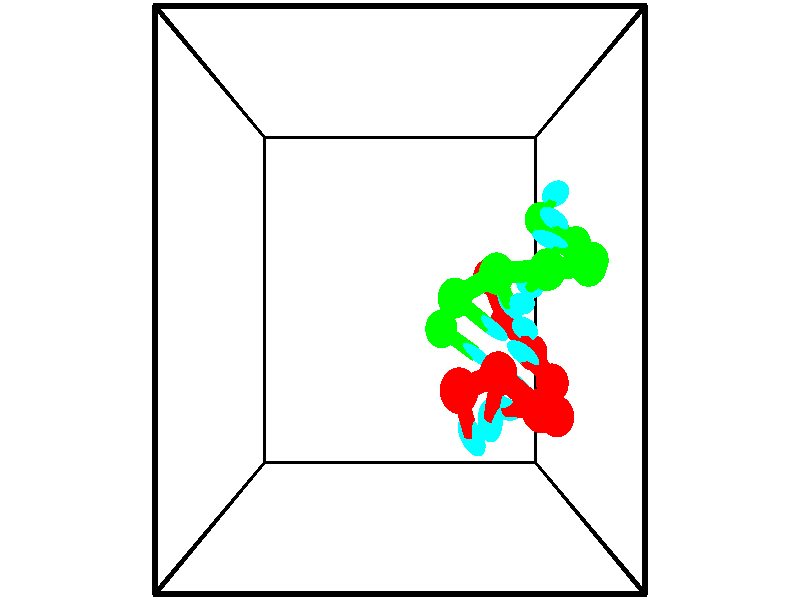 // switches for output
#declare DRAW_BASES = 1; // possible values are 0, 1; only relevant for DNA ribbons
#declare DRAW_BASES_TYPE = 3; // possible values are 1, 2, 3; only relevant for DNA ribbons
#declare DRAW_FOG = 0; // set to 1 to enable fog

#include "colors.inc"

#include "transforms.inc"
background { rgb <1, 1, 1>}

#default {
   normal{
       ripples 0.25
       frequency 0.20
       turbulence 0.2
       lambda 5
   }
	finish {
		phong 0.1
		phong_size 40.
	}
}

// original window dimensions: 1024x640


// camera settings

camera {
	sky <-0, 1, 0>
	up <-0, 1, 0>
	right 1.6 * <1, 0, 0>
	location <2.5, 2.5, 11.1562>
	look_at <2.5, 2.5, 2.5>
	direction <0, 0, -8.6562>
	angle 67.0682
}


# declare cpy_camera_pos = <2.5, 2.5, 11.1562>;
# if (DRAW_FOG = 1)
fog {
	fog_type 2
	up vnormalize(cpy_camera_pos)
	color rgbt<1,1,1,0.3>
	distance 1e-5
	fog_alt 3e-3
	fog_offset 4
}
# end


// LIGHTS

# declare lum = 6;
global_settings {
	ambient_light rgb lum * <0.05, 0.05, 0.05>
	max_trace_level 15
}# declare cpy_direct_light_amount = 0.25;
light_source
{	1000 * <-1, -1, 1>,
	rgb lum * cpy_direct_light_amount
	parallel
}

light_source
{	1000 * <1, 1, -1>,
	rgb lum * cpy_direct_light_amount
	parallel
}

// strand 0

// nucleotide -1

// particle -1
sphere {
	<3.266645, 1.520038, 3.326103> 0.250000
	pigment { color rgbt <1,0,0,0> }
	no_shadow
}
cylinder {
	<3.383812, 1.196475, 3.122194>,  <3.454112, 1.002337, 2.999849>, 0.100000
	pigment { color rgbt <1,0,0,0> }
	no_shadow
}
cylinder {
	<3.383812, 1.196475, 3.122194>,  <3.266645, 1.520038, 3.326103>, 0.100000
	pigment { color rgbt <1,0,0,0> }
	no_shadow
}

// particle -1
sphere {
	<3.383812, 1.196475, 3.122194> 0.100000
	pigment { color rgbt <1,0,0,0> }
	no_shadow
}
sphere {
	0, 1
	scale<0.080000,0.200000,0.300000>
	matrix <0.550255, 0.578634, -0.601999,
		0.781933, -0.104168, 0.614598,
		0.292918, -0.808908, -0.509771,
		3.471687, 0.953803, 2.969263>
	pigment { color rgbt <0,1,1,0> }
	no_shadow
}
cylinder {
	<3.823481, 1.674496, 3.044356>,  <3.266645, 1.520038, 3.326103>, 0.130000
	pigment { color rgbt <1,0,0,0> }
	no_shadow
}

// nucleotide -1

// particle -1
sphere {
	<3.823481, 1.674496, 3.044356> 0.250000
	pigment { color rgbt <1,0,0,0> }
	no_shadow
}
cylinder {
	<3.789238, 1.335465, 2.834867>,  <3.768692, 1.132047, 2.709174>, 0.100000
	pigment { color rgbt <1,0,0,0> }
	no_shadow
}
cylinder {
	<3.789238, 1.335465, 2.834867>,  <3.823481, 1.674496, 3.044356>, 0.100000
	pigment { color rgbt <1,0,0,0> }
	no_shadow
}

// particle -1
sphere {
	<3.789238, 1.335465, 2.834867> 0.100000
	pigment { color rgbt <1,0,0,0> }
	no_shadow
}
sphere {
	0, 1
	scale<0.080000,0.200000,0.300000>
	matrix <0.680804, 0.334029, -0.651867,
		0.727446, -0.412356, 0.548439,
		-0.085607, -0.847577, -0.523722,
		3.763556, 1.081192, 2.677751>
	pigment { color rgbt <0,1,1,0> }
	no_shadow
}
cylinder {
	<4.400145, 1.254402, 2.997229>,  <3.823481, 1.674496, 3.044356>, 0.130000
	pigment { color rgbt <1,0,0,0> }
	no_shadow
}

// nucleotide -1

// particle -1
sphere {
	<4.400145, 1.254402, 2.997229> 0.250000
	pigment { color rgbt <1,0,0,0> }
	no_shadow
}
cylinder {
	<4.166122, 1.223423, 2.674314>,  <4.025709, 1.204835, 2.480566>, 0.100000
	pigment { color rgbt <1,0,0,0> }
	no_shadow
}
cylinder {
	<4.166122, 1.223423, 2.674314>,  <4.400145, 1.254402, 2.997229>, 0.100000
	pigment { color rgbt <1,0,0,0> }
	no_shadow
}

// particle -1
sphere {
	<4.166122, 1.223423, 2.674314> 0.100000
	pigment { color rgbt <1,0,0,0> }
	no_shadow
}
sphere {
	0, 1
	scale<0.080000,0.200000,0.300000>
	matrix <0.589734, 0.642686, -0.489049,
		0.556707, -0.762205, -0.330334,
		-0.585057, -0.077448, -0.807286,
		3.990606, 1.200188, 2.432129>
	pigment { color rgbt <0,1,1,0> }
	no_shadow
}
cylinder {
	<4.770687, 1.093509, 2.391338>,  <4.400145, 1.254402, 2.997229>, 0.130000
	pigment { color rgbt <1,0,0,0> }
	no_shadow
}

// nucleotide -1

// particle -1
sphere {
	<4.770687, 1.093509, 2.391338> 0.250000
	pigment { color rgbt <1,0,0,0> }
	no_shadow
}
cylinder {
	<4.435776, 1.299934, 2.319067>,  <4.234829, 1.423790, 2.275704>, 0.100000
	pigment { color rgbt <1,0,0,0> }
	no_shadow
}
cylinder {
	<4.435776, 1.299934, 2.319067>,  <4.770687, 1.093509, 2.391338>, 0.100000
	pigment { color rgbt <1,0,0,0> }
	no_shadow
}

// particle -1
sphere {
	<4.435776, 1.299934, 2.319067> 0.100000
	pigment { color rgbt <1,0,0,0> }
	no_shadow
}
sphere {
	0, 1
	scale<0.080000,0.200000,0.300000>
	matrix <0.522491, 0.657752, -0.542555,
		-0.161152, -0.548672, -0.820359,
		-0.837278, 0.516064, -0.180678,
		4.184592, 1.454753, 2.264863>
	pigment { color rgbt <0,1,1,0> }
	no_shadow
}
cylinder {
	<4.891382, 1.418166, 1.674168>,  <4.770687, 1.093509, 2.391338>, 0.130000
	pigment { color rgbt <1,0,0,0> }
	no_shadow
}

// nucleotide -1

// particle -1
sphere {
	<4.891382, 1.418166, 1.674168> 0.250000
	pigment { color rgbt <1,0,0,0> }
	no_shadow
}
cylinder {
	<4.598801, 1.643277, 1.828186>,  <4.423252, 1.778343, 1.920597>, 0.100000
	pigment { color rgbt <1,0,0,0> }
	no_shadow
}
cylinder {
	<4.598801, 1.643277, 1.828186>,  <4.891382, 1.418166, 1.674168>, 0.100000
	pigment { color rgbt <1,0,0,0> }
	no_shadow
}

// particle -1
sphere {
	<4.598801, 1.643277, 1.828186> 0.100000
	pigment { color rgbt <1,0,0,0> }
	no_shadow
}
sphere {
	0, 1
	scale<0.080000,0.200000,0.300000>
	matrix <0.387840, 0.807795, -0.443901,
		-0.560854, -0.175356, -0.809131,
		-0.731453, 0.562777, 0.385045,
		4.379365, 1.812110, 1.943699>
	pigment { color rgbt <0,1,1,0> }
	no_shadow
}
cylinder {
	<4.700936, 1.771615, 1.095731>,  <4.891382, 1.418166, 1.674168>, 0.130000
	pigment { color rgbt <1,0,0,0> }
	no_shadow
}

// nucleotide -1

// particle -1
sphere {
	<4.700936, 1.771615, 1.095731> 0.250000
	pigment { color rgbt <1,0,0,0> }
	no_shadow
}
cylinder {
	<4.566345, 1.971174, 1.415201>,  <4.485590, 2.090909, 1.606884>, 0.100000
	pigment { color rgbt <1,0,0,0> }
	no_shadow
}
cylinder {
	<4.566345, 1.971174, 1.415201>,  <4.700936, 1.771615, 1.095731>, 0.100000
	pigment { color rgbt <1,0,0,0> }
	no_shadow
}

// particle -1
sphere {
	<4.566345, 1.971174, 1.415201> 0.100000
	pigment { color rgbt <1,0,0,0> }
	no_shadow
}
sphere {
	0, 1
	scale<0.080000,0.200000,0.300000>
	matrix <0.249034, 0.865077, -0.435458,
		-0.908166, 0.052376, -0.415322,
		-0.336478, 0.498897, 0.798676,
		4.465402, 2.120843, 1.654804>
	pigment { color rgbt <0,1,1,0> }
	no_shadow
}
cylinder {
	<4.307121, 2.193459, 0.788724>,  <4.700936, 1.771615, 1.095731>, 0.130000
	pigment { color rgbt <1,0,0,0> }
	no_shadow
}

// nucleotide -1

// particle -1
sphere {
	<4.307121, 2.193459, 0.788724> 0.250000
	pigment { color rgbt <1,0,0,0> }
	no_shadow
}
cylinder {
	<4.391594, 2.339062, 1.151579>,  <4.442277, 2.426424, 1.369292>, 0.100000
	pigment { color rgbt <1,0,0,0> }
	no_shadow
}
cylinder {
	<4.391594, 2.339062, 1.151579>,  <4.307121, 2.193459, 0.788724>, 0.100000
	pigment { color rgbt <1,0,0,0> }
	no_shadow
}

// particle -1
sphere {
	<4.391594, 2.339062, 1.151579> 0.100000
	pigment { color rgbt <1,0,0,0> }
	no_shadow
}
sphere {
	0, 1
	scale<0.080000,0.200000,0.300000>
	matrix <0.327376, 0.848126, -0.416542,
		-0.920992, 0.384941, 0.059941,
		0.211182, 0.364009, 0.907138,
		4.454948, 2.448265, 1.423720>
	pigment { color rgbt <0,1,1,0> }
	no_shadow
}
cylinder {
	<4.008641, 2.833830, 0.799910>,  <4.307121, 2.193459, 0.788724>, 0.130000
	pigment { color rgbt <1,0,0,0> }
	no_shadow
}

// nucleotide -1

// particle -1
sphere {
	<4.008641, 2.833830, 0.799910> 0.250000
	pigment { color rgbt <1,0,0,0> }
	no_shadow
}
cylinder {
	<4.280060, 2.847427, 1.093418>,  <4.442911, 2.855586, 1.269523>, 0.100000
	pigment { color rgbt <1,0,0,0> }
	no_shadow
}
cylinder {
	<4.280060, 2.847427, 1.093418>,  <4.008641, 2.833830, 0.799910>, 0.100000
	pigment { color rgbt <1,0,0,0> }
	no_shadow
}

// particle -1
sphere {
	<4.280060, 2.847427, 1.093418> 0.100000
	pigment { color rgbt <1,0,0,0> }
	no_shadow
}
sphere {
	0, 1
	scale<0.080000,0.200000,0.300000>
	matrix <0.332583, 0.876457, -0.348156,
		-0.654952, 0.480279, 0.583412,
		0.678547, 0.033993, 0.733770,
		4.483624, 2.857625, 1.313549>
	pigment { color rgbt <0,1,1,0> }
	no_shadow
}
// strand 1

// nucleotide -1

// particle -1
sphere {
	<4.934257, 3.672822, 0.610654> 0.250000
	pigment { color rgbt <0,1,0,0> }
	no_shadow
}
cylinder {
	<5.002296, 3.831451, 0.971497>,  <5.043120, 3.926629, 1.188002>, 0.100000
	pigment { color rgbt <0,1,0,0> }
	no_shadow
}
cylinder {
	<5.002296, 3.831451, 0.971497>,  <4.934257, 3.672822, 0.610654>, 0.100000
	pigment { color rgbt <0,1,0,0> }
	no_shadow
}

// particle -1
sphere {
	<5.002296, 3.831451, 0.971497> 0.100000
	pigment { color rgbt <0,1,0,0> }
	no_shadow
}
sphere {
	0, 1
	scale<0.080000,0.200000,0.300000>
	matrix <-0.258243, -0.865514, 0.429181,
		0.950987, -0.305966, -0.044812,
		0.170100, 0.396573, 0.902106,
		5.053327, 3.950423, 1.242128>
	pigment { color rgbt <0,1,1,0> }
	no_shadow
}
cylinder {
	<5.464601, 3.289559, 0.956371>,  <4.934257, 3.672822, 0.610654>, 0.130000
	pigment { color rgbt <0,1,0,0> }
	no_shadow
}

// nucleotide -1

// particle -1
sphere {
	<5.464601, 3.289559, 0.956371> 0.250000
	pigment { color rgbt <0,1,0,0> }
	no_shadow
}
cylinder {
	<5.196945, 3.460531, 1.199535>,  <5.036352, 3.563114, 1.345434>, 0.100000
	pigment { color rgbt <0,1,0,0> }
	no_shadow
}
cylinder {
	<5.196945, 3.460531, 1.199535>,  <5.464601, 3.289559, 0.956371>, 0.100000
	pigment { color rgbt <0,1,0,0> }
	no_shadow
}

// particle -1
sphere {
	<5.196945, 3.460531, 1.199535> 0.100000
	pigment { color rgbt <0,1,0,0> }
	no_shadow
}
sphere {
	0, 1
	scale<0.080000,0.200000,0.300000>
	matrix <-0.335351, -0.903683, 0.266264,
		0.663169, -0.025696, 0.748029,
		-0.669139, 0.427430, 0.607912,
		4.996203, 3.588760, 1.381909>
	pigment { color rgbt <0,1,1,0> }
	no_shadow
}
cylinder {
	<5.517278, 3.013690, 1.663726>,  <5.464601, 3.289559, 0.956371>, 0.130000
	pigment { color rgbt <0,1,0,0> }
	no_shadow
}

// nucleotide -1

// particle -1
sphere {
	<5.517278, 3.013690, 1.663726> 0.250000
	pigment { color rgbt <0,1,0,0> }
	no_shadow
}
cylinder {
	<5.145973, 3.162447, 1.661674>,  <4.923191, 3.251701, 1.660444>, 0.100000
	pigment { color rgbt <0,1,0,0> }
	no_shadow
}
cylinder {
	<5.145973, 3.162447, 1.661674>,  <5.517278, 3.013690, 1.663726>, 0.100000
	pigment { color rgbt <0,1,0,0> }
	no_shadow
}

// particle -1
sphere {
	<5.145973, 3.162447, 1.661674> 0.100000
	pigment { color rgbt <0,1,0,0> }
	no_shadow
}
sphere {
	0, 1
	scale<0.080000,0.200000,0.300000>
	matrix <-0.361833, -0.899790, 0.243833,
		0.086066, 0.228197, 0.969804,
		-0.928262, 0.371892, -0.005128,
		4.867495, 3.274015, 1.660136>
	pigment { color rgbt <0,1,1,0> }
	no_shadow
}
cylinder {
	<5.248714, 2.910958, 2.358171>,  <5.517278, 3.013690, 1.663726>, 0.130000
	pigment { color rgbt <0,1,0,0> }
	no_shadow
}

// nucleotide -1

// particle -1
sphere {
	<5.248714, 2.910958, 2.358171> 0.250000
	pigment { color rgbt <0,1,0,0> }
	no_shadow
}
cylinder {
	<4.985512, 2.917982, 2.057049>,  <4.827590, 2.922197, 1.876375>, 0.100000
	pigment { color rgbt <0,1,0,0> }
	no_shadow
}
cylinder {
	<4.985512, 2.917982, 2.057049>,  <5.248714, 2.910958, 2.358171>, 0.100000
	pigment { color rgbt <0,1,0,0> }
	no_shadow
}

// particle -1
sphere {
	<4.985512, 2.917982, 2.057049> 0.100000
	pigment { color rgbt <0,1,0,0> }
	no_shadow
}
sphere {
	0, 1
	scale<0.080000,0.200000,0.300000>
	matrix <-0.430525, -0.828987, 0.356972,
		-0.617798, 0.558992, 0.553040,
		-0.658007, 0.017561, -0.752807,
		4.788110, 2.923250, 1.831207>
	pigment { color rgbt <0,1,1,0> }
	no_shadow
}
cylinder {
	<4.567502, 2.854372, 2.684274>,  <5.248714, 2.910958, 2.358171>, 0.130000
	pigment { color rgbt <0,1,0,0> }
	no_shadow
}

// nucleotide -1

// particle -1
sphere {
	<4.567502, 2.854372, 2.684274> 0.250000
	pigment { color rgbt <0,1,0,0> }
	no_shadow
}
cylinder {
	<4.507278, 2.751333, 2.302494>,  <4.471144, 2.689510, 2.073426>, 0.100000
	pigment { color rgbt <0,1,0,0> }
	no_shadow
}
cylinder {
	<4.507278, 2.751333, 2.302494>,  <4.567502, 2.854372, 2.684274>, 0.100000
	pigment { color rgbt <0,1,0,0> }
	no_shadow
}

// particle -1
sphere {
	<4.507278, 2.751333, 2.302494> 0.100000
	pigment { color rgbt <0,1,0,0> }
	no_shadow
}
sphere {
	0, 1
	scale<0.080000,0.200000,0.300000>
	matrix <-0.523283, -0.798351, 0.298012,
		-0.838753, 0.544316, -0.014597,
		-0.150559, -0.257597, -0.954450,
		4.462111, 2.674054, 2.016159>
	pigment { color rgbt <0,1,1,0> }
	no_shadow
}
cylinder {
	<3.874371, 2.813481, 2.568928>,  <4.567502, 2.854372, 2.684274>, 0.130000
	pigment { color rgbt <0,1,0,0> }
	no_shadow
}

// nucleotide -1

// particle -1
sphere {
	<3.874371, 2.813481, 2.568928> 0.250000
	pigment { color rgbt <0,1,0,0> }
	no_shadow
}
cylinder {
	<4.037003, 2.597054, 2.274462>,  <4.134582, 2.467197, 2.097782>, 0.100000
	pigment { color rgbt <0,1,0,0> }
	no_shadow
}
cylinder {
	<4.037003, 2.597054, 2.274462>,  <3.874371, 2.813481, 2.568928>, 0.100000
	pigment { color rgbt <0,1,0,0> }
	no_shadow
}

// particle -1
sphere {
	<4.037003, 2.597054, 2.274462> 0.100000
	pigment { color rgbt <0,1,0,0> }
	no_shadow
}
sphere {
	0, 1
	scale<0.080000,0.200000,0.300000>
	matrix <-0.570964, -0.779517, 0.257591,
		-0.713227, 0.315592, -0.625866,
		0.406580, -0.541068, -0.736165,
		4.158976, 2.434733, 2.053612>
	pigment { color rgbt <0,1,1,0> }
	no_shadow
}
cylinder {
	<3.305057, 2.525206, 2.290882>,  <3.874371, 2.813481, 2.568928>, 0.130000
	pigment { color rgbt <0,1,0,0> }
	no_shadow
}

// nucleotide -1

// particle -1
sphere {
	<3.305057, 2.525206, 2.290882> 0.250000
	pigment { color rgbt <0,1,0,0> }
	no_shadow
}
cylinder {
	<3.625580, 2.314137, 2.178122>,  <3.817894, 2.187495, 2.110466>, 0.100000
	pigment { color rgbt <0,1,0,0> }
	no_shadow
}
cylinder {
	<3.625580, 2.314137, 2.178122>,  <3.305057, 2.525206, 2.290882>, 0.100000
	pigment { color rgbt <0,1,0,0> }
	no_shadow
}

// particle -1
sphere {
	<3.625580, 2.314137, 2.178122> 0.100000
	pigment { color rgbt <0,1,0,0> }
	no_shadow
}
sphere {
	0, 1
	scale<0.080000,0.200000,0.300000>
	matrix <-0.465978, -0.846019, 0.259069,
		-0.375197, -0.076234, -0.923805,
		0.801307, -0.527674, -0.281900,
		3.865972, 2.155834, 2.093551>
	pigment { color rgbt <0,1,1,0> }
	no_shadow
}
cylinder {
	<3.143017, 2.123985, 1.765739>,  <3.305057, 2.525206, 2.290882>, 0.130000
	pigment { color rgbt <0,1,0,0> }
	no_shadow
}

// nucleotide -1

// particle -1
sphere {
	<3.143017, 2.123985, 1.765739> 0.250000
	pigment { color rgbt <0,1,0,0> }
	no_shadow
}
cylinder {
	<3.452667, 1.935741, 1.935093>,  <3.638458, 1.822795, 2.036705>, 0.100000
	pigment { color rgbt <0,1,0,0> }
	no_shadow
}
cylinder {
	<3.452667, 1.935741, 1.935093>,  <3.143017, 2.123985, 1.765739>, 0.100000
	pigment { color rgbt <0,1,0,0> }
	no_shadow
}

// particle -1
sphere {
	<3.452667, 1.935741, 1.935093> 0.100000
	pigment { color rgbt <0,1,0,0> }
	no_shadow
}
sphere {
	0, 1
	scale<0.080000,0.200000,0.300000>
	matrix <-0.560708, -0.820193, 0.113535,
		0.293827, -0.325286, -0.898807,
		0.774127, -0.470609, 0.423385,
		3.684905, 1.794559, 2.062109>
	pigment { color rgbt <0,1,1,0> }
	no_shadow
}
// box output
cylinder {
	<0.000000, 0.000000, 0.000000>,  <5.000000, 0.000000, 0.000000>, 0.025000
	pigment { color rgbt <0,0,0,0> }
	no_shadow
}
cylinder {
	<0.000000, 0.000000, 0.000000>,  <0.000000, 5.000000, 0.000000>, 0.025000
	pigment { color rgbt <0,0,0,0> }
	no_shadow
}
cylinder {
	<0.000000, 0.000000, 0.000000>,  <0.000000, 0.000000, 5.000000>, 0.025000
	pigment { color rgbt <0,0,0,0> }
	no_shadow
}
cylinder {
	<5.000000, 5.000000, 5.000000>,  <0.000000, 5.000000, 5.000000>, 0.025000
	pigment { color rgbt <0,0,0,0> }
	no_shadow
}
cylinder {
	<5.000000, 5.000000, 5.000000>,  <5.000000, 0.000000, 5.000000>, 0.025000
	pigment { color rgbt <0,0,0,0> }
	no_shadow
}
cylinder {
	<5.000000, 5.000000, 5.000000>,  <5.000000, 5.000000, 0.000000>, 0.025000
	pigment { color rgbt <0,0,0,0> }
	no_shadow
}
cylinder {
	<0.000000, 0.000000, 5.000000>,  <0.000000, 5.000000, 5.000000>, 0.025000
	pigment { color rgbt <0,0,0,0> }
	no_shadow
}
cylinder {
	<0.000000, 0.000000, 5.000000>,  <5.000000, 0.000000, 5.000000>, 0.025000
	pigment { color rgbt <0,0,0,0> }
	no_shadow
}
cylinder {
	<5.000000, 5.000000, 0.000000>,  <0.000000, 5.000000, 0.000000>, 0.025000
	pigment { color rgbt <0,0,0,0> }
	no_shadow
}
cylinder {
	<5.000000, 5.000000, 0.000000>,  <5.000000, 0.000000, 0.000000>, 0.025000
	pigment { color rgbt <0,0,0,0> }
	no_shadow
}
cylinder {
	<5.000000, 0.000000, 5.000000>,  <5.000000, 0.000000, 0.000000>, 0.025000
	pigment { color rgbt <0,0,0,0> }
	no_shadow
}
cylinder {
	<0.000000, 5.000000, 0.000000>,  <0.000000, 5.000000, 5.000000>, 0.025000
	pigment { color rgbt <0,0,0,0> }
	no_shadow
}
// end of box output
